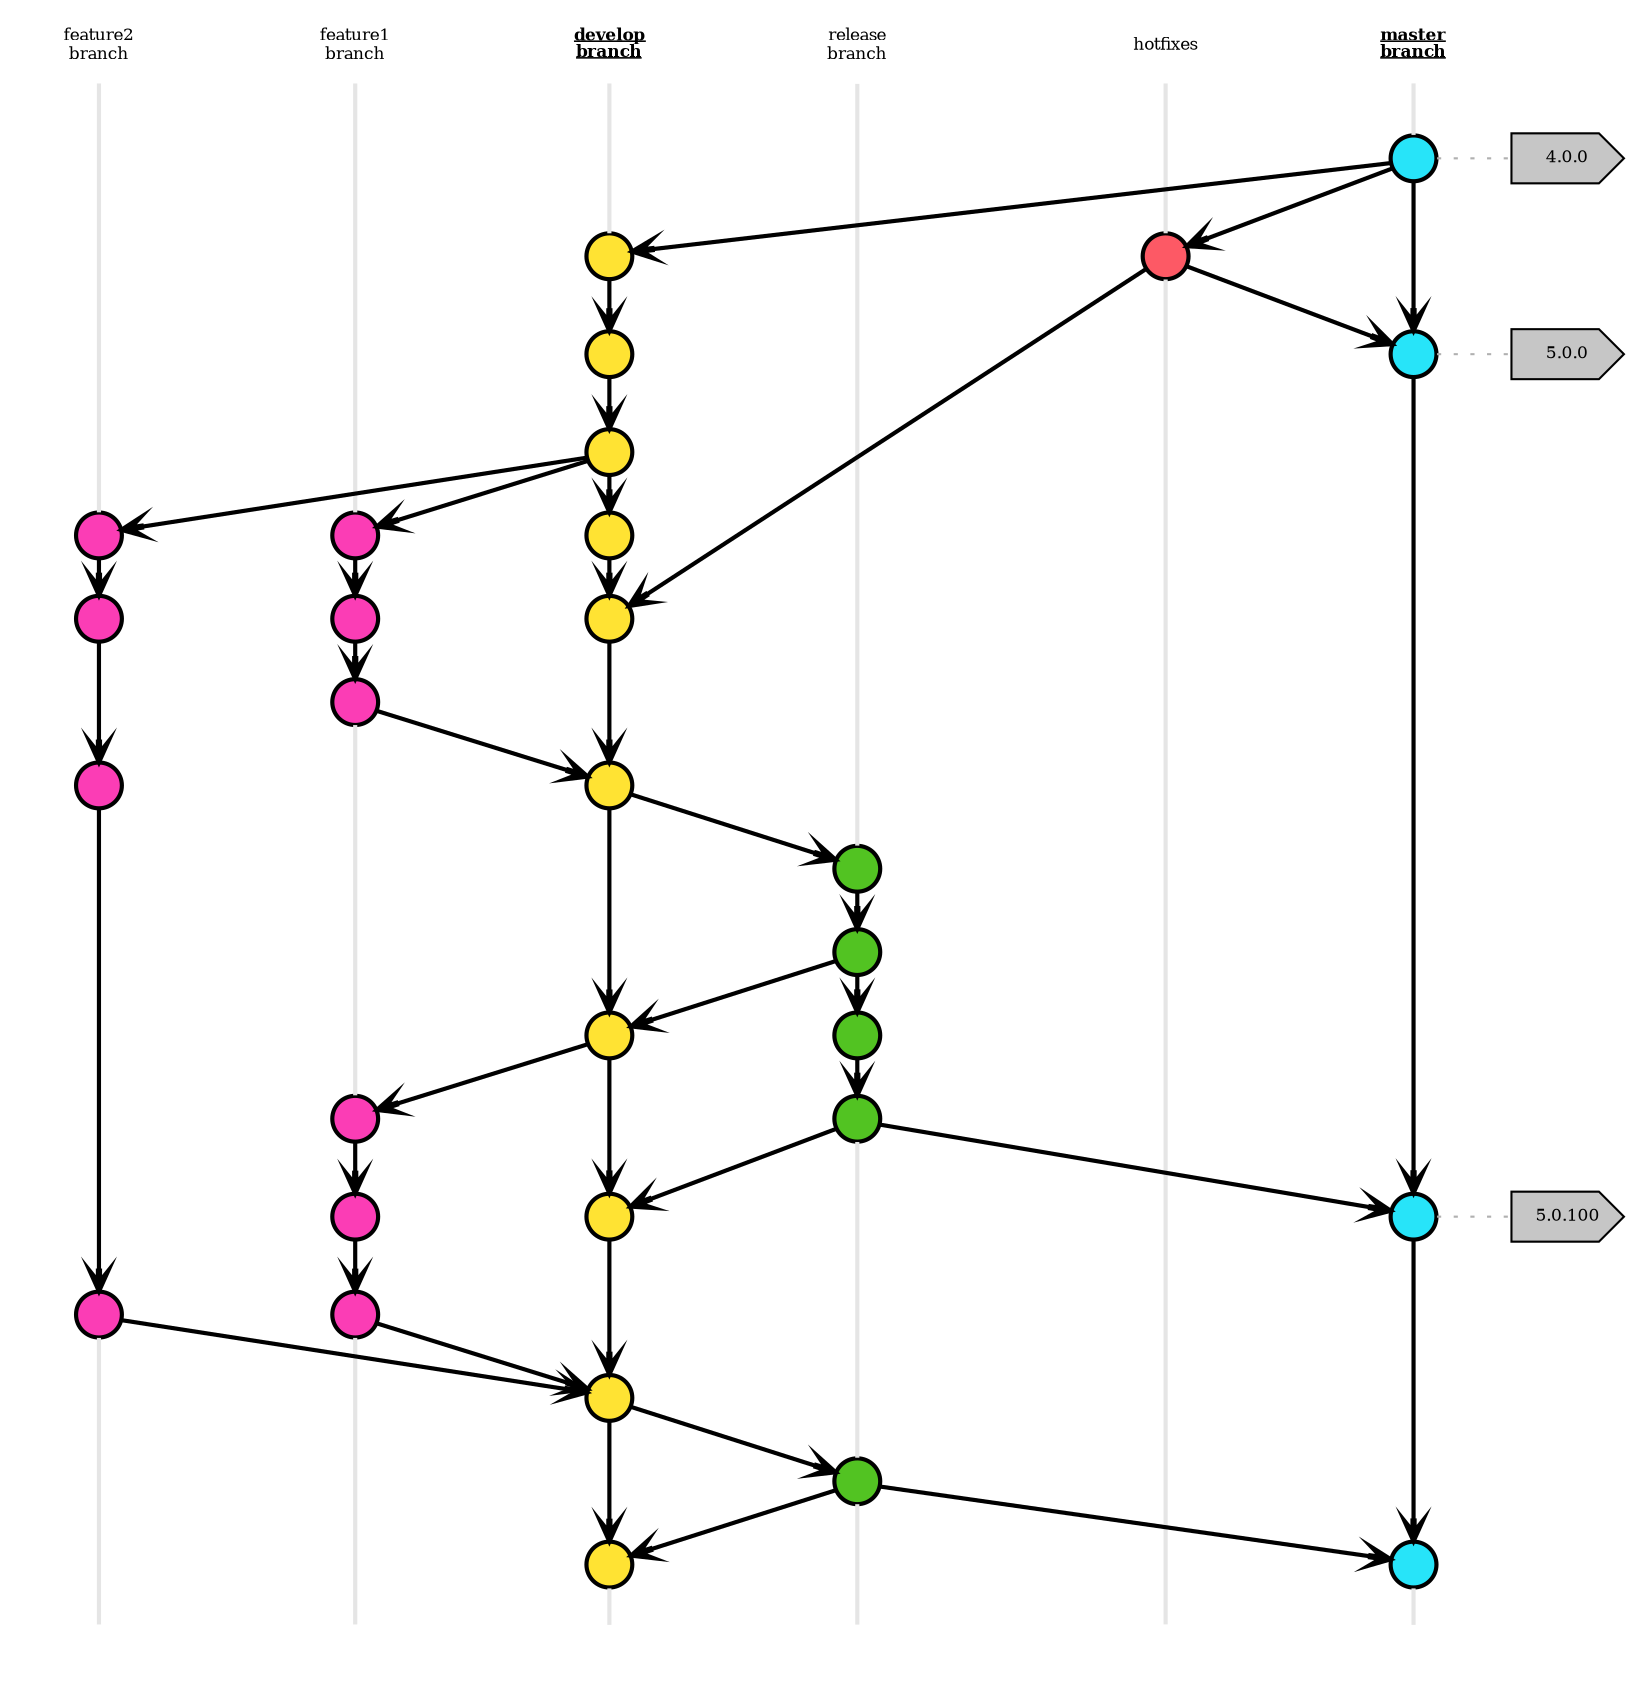 /*
 * Git Flow
 * https://stackoverflow.com/questions/21716736/how-to-draw-branching-schema-diagrams-in-graphviz
 */
strict digraph {
	rankdir="TB"
	nodesep=0.5
	ranksep=0.25
	splines=line
	forcelabels=false
	// general
	node [style=filled, color="black", fontcolor="black", font="Consolas", fontsize="8pt"]
	edge [arrowhead=vee, color="black", penwidth=2]

	// branch start and end nodes (on the top and on the bottom of the page)
	node [fixedsize=false, penwidth=0, fillcolor=none, shape=none, margin="0.05"]
	subgraph {
		rank=same // align the labels in one horizontal row on the top of the page
		feature1branchStart [label="feature1\nbranch",                group="feature 1"]
		feature2branchStart [label="feature2\nbranch",                group="feature 2"]
		developbranchStart  [label=<<B><U>develop<BR/>branch</U></B>> group="develop"]
		releasebranchStart  [label="release\nbranch",                 group="releasebranch"]
		hotfixesbranchStart [label="hotfixes",                        group="hotfixes"]
		masterbranchStart   [label=<<B><U>master<BR/>branch</U></B>>  group="master"]

		feature2branchStart -> feature1branchStart -> developbranchStart-> releasebranchStart -> hotfixesbranchStart -> masterbranchStart [style=invis]
	}

	subgraph {
		rank=max // align the labels in one horizontal row on the bottom of the page
		node[style=invis] // invisible nodes
		feature1branchEnd [group="feature 1"]
		feature2branchEnd [group="feature 2"]
		developbranchEnd  [group="develop"]
		releasebranchEnd  [group="releasebranch"]
		hotfixesbranchEnd [group="hotfixes"]
		masterbranchEnd   [group="master"]

		feature2branchEnd -> feature1branchEnd -> developbranchEnd -> releasebranchEnd -> hotfixesbranchEnd -> masterbranchEnd [style=invis]
	}

	// tags
	node [shape=cds, fixedsize=false, fillcolor="#C6C6C6", penwidth=1, margin="0.11,0.055"]
	t1 [label="4.0.0" tooltip="Eclipse Neon\n22. Juni 2016"]
	t2 [label="5.0.0" tooltip="Eclipse Oxygen\n28. Juni 2017"]
	t3 [label="5.0.100" tooltip="Eclipse Photon\n27. Juni 2018"]
	
	node [width=0.3, height=0.3, fixedsize=true, label="", margin="0.11,0.055", shape=circle, penwidth=2, fillcolor="#FF0000"]
	
	// master branch
	node [group="master", fillcolor="#27E4F9"]
	m1
	m2
	m3
	m4

	masterbranchStart -> m1 [color=grey90, arrowhead=none]
	m4 -> masterbranchEnd   [color=grey90, arrowhead=none]
	m1 -> m2 -> m3 -> m4

	// hotfixes branch
	node [group="hotfixes", fillcolor="#FD5965"]
	h1 [tooltip = "Bugfix on 03. Oct 2016"]
	hotfixesbranchStart -> h1 [color=gray90 arrowhead=none]
	h1 -> hotfixesbranchEnd   [color=gray90 arrowhead=none]

	// release branch
	node [group="releasebranch", fillcolor="#52C322"]
	r1
	r2
	r3
	r4
	r5
	releasebranchStart -> r1 [color=gray90 arrowhead=none]
	r5 -> releasebranchEnd   [color=gray90 arrowhead=none]
	r4 -> r5                 [color=gray90 arrowhead=none]
	r1 -> r2 -> r3 -> r4
	
	// develop branch
	node [group="develop", fillcolor="#FFE333"]
	d1
	d2
	d3
	d4
	d5
	d6
	d7
	d8
	d9
	d10
	developbranchStart -> d1 [color=gray90 arrowhead=none]
	d10 -> developbranchEnd  [color=gray90 arrowhead=none]
	d1 -> d2 -> d3 -> d4 -> d5 -> d6 -> d7 -> d8 -> d9 -> d10
	
	// feature1 branch
	node [group="feature 1", fillcolor="#FB3DB5"]
	fa1
	fa2
	fa3
	fa4
	fa5
	fa6
	subgraph fas1 {
			fa1 -> fa2 -> fa3
	}
	subgraph fas2 {
			fa4 -> fa5 -> fa6
	}
	feature1branchStart -> fa1 [color=gray90 arrowhead=none]
	fa3 -> fa4                 [color=gray90 arrowhead=none]
	fa6 -> feature1branchEnd   [color=gray90 arrowhead=none]
	
	// feature2 branch
	node [group="feature 2", fillcolor="#FB3DB5"]
	fb1
	fb2
	fb3
	fb4
	subgraph{ rank=same fa6 fb4 } // hack
	subgraph{ rank=same fa1 fb1 } // hack
	
	feature2branchStart -> fb1 [color=gray90 arrowhead=none]
	fb4 -> feature2branchEnd   [color=gray90 arrowhead=none]
	fb1 -> fb2 -> fb3 -> fb4
	
	// edges between commit nodes
	m1 -> d1
	m1 -> h1
	h1 -> m2
	h1 -> d5
	d3 -> fa1
	fa3 -> d6
	d6 -> r1
	r2 -> d7
	r4 -> d8
	r4 -> m3
	d9 -> r5
	r5 -> m4
	r5 -> d10

	d7 -> fa4
	fa6 -> d9

	d3 -> fb1
	fb4 -> d9

	// tags connections
	edge [color="#b0b0b0", style=dotted, len=0.3, arrowhead=none, penwidth=1]
	subgraph {
		rank="same"
		m1 -> t1
	}
	subgraph {
		rank="same"
		m2 -> t2 
	}
	subgraph {
		rank="same"
		 m3 -> t3
	}
}